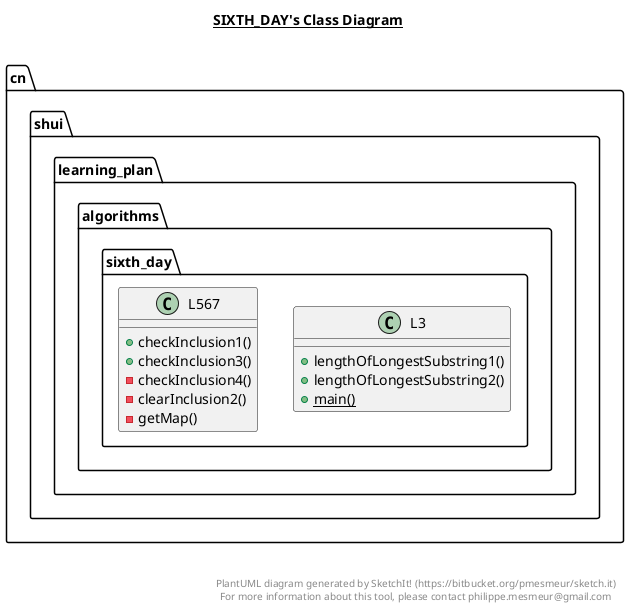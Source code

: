 @startuml

title __SIXTH_DAY's Class Diagram__\n

  namespace cn.shui.learning_plan.algorithms.sixth_day {
    class cn.shui.learning_plan.algorithms.sixth_day.L3 {
        + lengthOfLongestSubstring1()
        + lengthOfLongestSubstring2()
        {static} + main()
    }
  }
  

  namespace cn.shui.learning_plan.algorithms.sixth_day {
    class cn.shui.learning_plan.algorithms.sixth_day.L567 {
        + checkInclusion1()
        + checkInclusion3()
        - checkInclusion4()
        - clearInclusion2()
        - getMap()
    }
  }
  



right footer


PlantUML diagram generated by SketchIt! (https://bitbucket.org/pmesmeur/sketch.it)
For more information about this tool, please contact philippe.mesmeur@gmail.com
endfooter

@enduml
